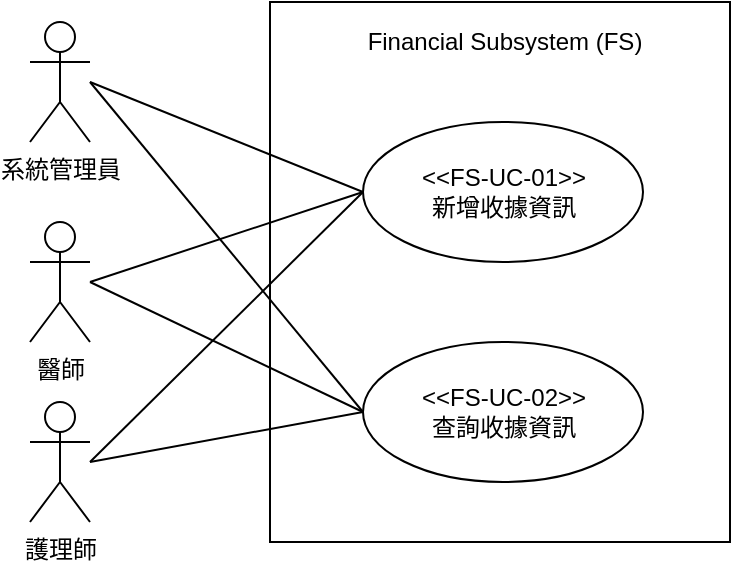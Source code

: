 <mxfile version="12.3.3" type="google" pages="1"><diagram id="DfvrCD_b4KMzSc5_pgFx" name="Page-1"><mxGraphModel dx="1408" dy="699" grid="1" gridSize="10" guides="1" tooltips="1" connect="1" arrows="1" fold="1" page="1" pageScale="1" pageWidth="827" pageHeight="1169" math="0" shadow="0"><root><mxCell id="0"/><mxCell id="1" parent="0"/><mxCell id="NSenkkeXth7qmWTdpcBR-5" value="" style="html=1;" parent="1" vertex="1"><mxGeometry x="290" y="250" width="230" height="270" as="geometry"/></mxCell><mxCell id="NSenkkeXth7qmWTdpcBR-1" value="系統管理員" style="shape=umlActor;verticalLabelPosition=bottom;labelBackgroundColor=#ffffff;verticalAlign=top;html=1;" parent="1" vertex="1"><mxGeometry x="170" y="260" width="30" height="60" as="geometry"/></mxCell><mxCell id="NSenkkeXth7qmWTdpcBR-2" value="醫師" style="shape=umlActor;verticalLabelPosition=bottom;labelBackgroundColor=#ffffff;verticalAlign=top;html=1;" parent="1" vertex="1"><mxGeometry x="170" y="360" width="30" height="60" as="geometry"/></mxCell><mxCell id="NSenkkeXth7qmWTdpcBR-3" value="護理師" style="shape=umlActor;verticalLabelPosition=bottom;labelBackgroundColor=#ffffff;verticalAlign=top;html=1;" parent="1" vertex="1"><mxGeometry x="170" y="450" width="30" height="60" as="geometry"/></mxCell><mxCell id="NSenkkeXth7qmWTdpcBR-12" style="rounded=0;orthogonalLoop=1;jettySize=auto;html=1;exitX=0;exitY=0.5;exitDx=0;exitDy=0;fontSize=12;endArrow=none;endFill=0;" parent="1" source="NSenkkeXth7qmWTdpcBR-6" edge="1"><mxGeometry relative="1" as="geometry"><mxPoint x="200" y="290" as="targetPoint"/></mxGeometry></mxCell><mxCell id="NSenkkeXth7qmWTdpcBR-16" style="edgeStyle=none;rounded=0;orthogonalLoop=1;jettySize=auto;html=1;exitX=0;exitY=0.5;exitDx=0;exitDy=0;endArrow=none;endFill=0;fontSize=12;" parent="1" source="NSenkkeXth7qmWTdpcBR-6" edge="1"><mxGeometry relative="1" as="geometry"><mxPoint x="200" y="390" as="targetPoint"/></mxGeometry></mxCell><mxCell id="NSenkkeXth7qmWTdpcBR-20" style="edgeStyle=none;rounded=0;orthogonalLoop=1;jettySize=auto;html=1;exitX=0;exitY=0.5;exitDx=0;exitDy=0;endArrow=none;endFill=0;fontSize=12;" parent="1" source="NSenkkeXth7qmWTdpcBR-6" edge="1"><mxGeometry relative="1" as="geometry"><mxPoint x="200" y="480" as="targetPoint"/></mxGeometry></mxCell><mxCell id="NSenkkeXth7qmWTdpcBR-6" value="&lt;div&gt;&amp;lt;&amp;lt;FS-UC-01&amp;gt;&amp;gt;&lt;/div&gt;&lt;div&gt;新增收據資訊&lt;/div&gt;" style="ellipse;whiteSpace=wrap;html=1;" parent="1" vertex="1"><mxGeometry x="336.5" y="310" width="140" height="70" as="geometry"/></mxCell><mxCell id="NSenkkeXth7qmWTdpcBR-7" value="&lt;p class=&quot;MsoNormal&quot; style=&quot;margin-left: 24pt ; text-indent: -24pt ; font-size: 12px&quot;&gt;&lt;span lang=&quot;EN-US&quot; style=&quot;font-size: 12px&quot;&gt;Financial Subsystem (FS)&lt;/span&gt;&lt;/p&gt;" style="text;html=1;align=center;verticalAlign=middle;resizable=0;points=[];;autosize=1;fontSize=12;" parent="1" vertex="1"><mxGeometry x="331.5" y="250" width="150" height="40" as="geometry"/></mxCell><mxCell id="NSenkkeXth7qmWTdpcBR-15" style="edgeStyle=none;rounded=0;orthogonalLoop=1;jettySize=auto;html=1;exitX=0;exitY=0.5;exitDx=0;exitDy=0;endArrow=none;endFill=0;fontSize=12;" parent="1" source="NSenkkeXth7qmWTdpcBR-10" edge="1"><mxGeometry relative="1" as="geometry"><mxPoint x="200" y="290" as="targetPoint"/></mxGeometry></mxCell><mxCell id="NSenkkeXth7qmWTdpcBR-19" style="edgeStyle=none;rounded=0;orthogonalLoop=1;jettySize=auto;html=1;exitX=0;exitY=0.5;exitDx=0;exitDy=0;endArrow=none;endFill=0;fontSize=12;" parent="1" source="NSenkkeXth7qmWTdpcBR-10" edge="1"><mxGeometry relative="1" as="geometry"><mxPoint x="200" y="390" as="targetPoint"/></mxGeometry></mxCell><mxCell id="NSenkkeXth7qmWTdpcBR-23" style="edgeStyle=none;rounded=0;orthogonalLoop=1;jettySize=auto;html=1;exitX=0;exitY=0.5;exitDx=0;exitDy=0;endArrow=none;endFill=0;fontSize=12;" parent="1" source="NSenkkeXth7qmWTdpcBR-10" edge="1"><mxGeometry relative="1" as="geometry"><mxPoint x="200" y="480" as="targetPoint"/></mxGeometry></mxCell><mxCell id="NSenkkeXth7qmWTdpcBR-10" value="&lt;div&gt;&amp;lt;&amp;lt;FS-UC-02&amp;gt;&amp;gt;&lt;span&gt;&lt;br&gt;查詢收據資訊&lt;/span&gt;&lt;br&gt;&lt;/div&gt;" style="ellipse;whiteSpace=wrap;html=1;" parent="1" vertex="1"><mxGeometry x="336.5" y="420" width="140" height="70" as="geometry"/></mxCell></root></mxGraphModel></diagram></mxfile>